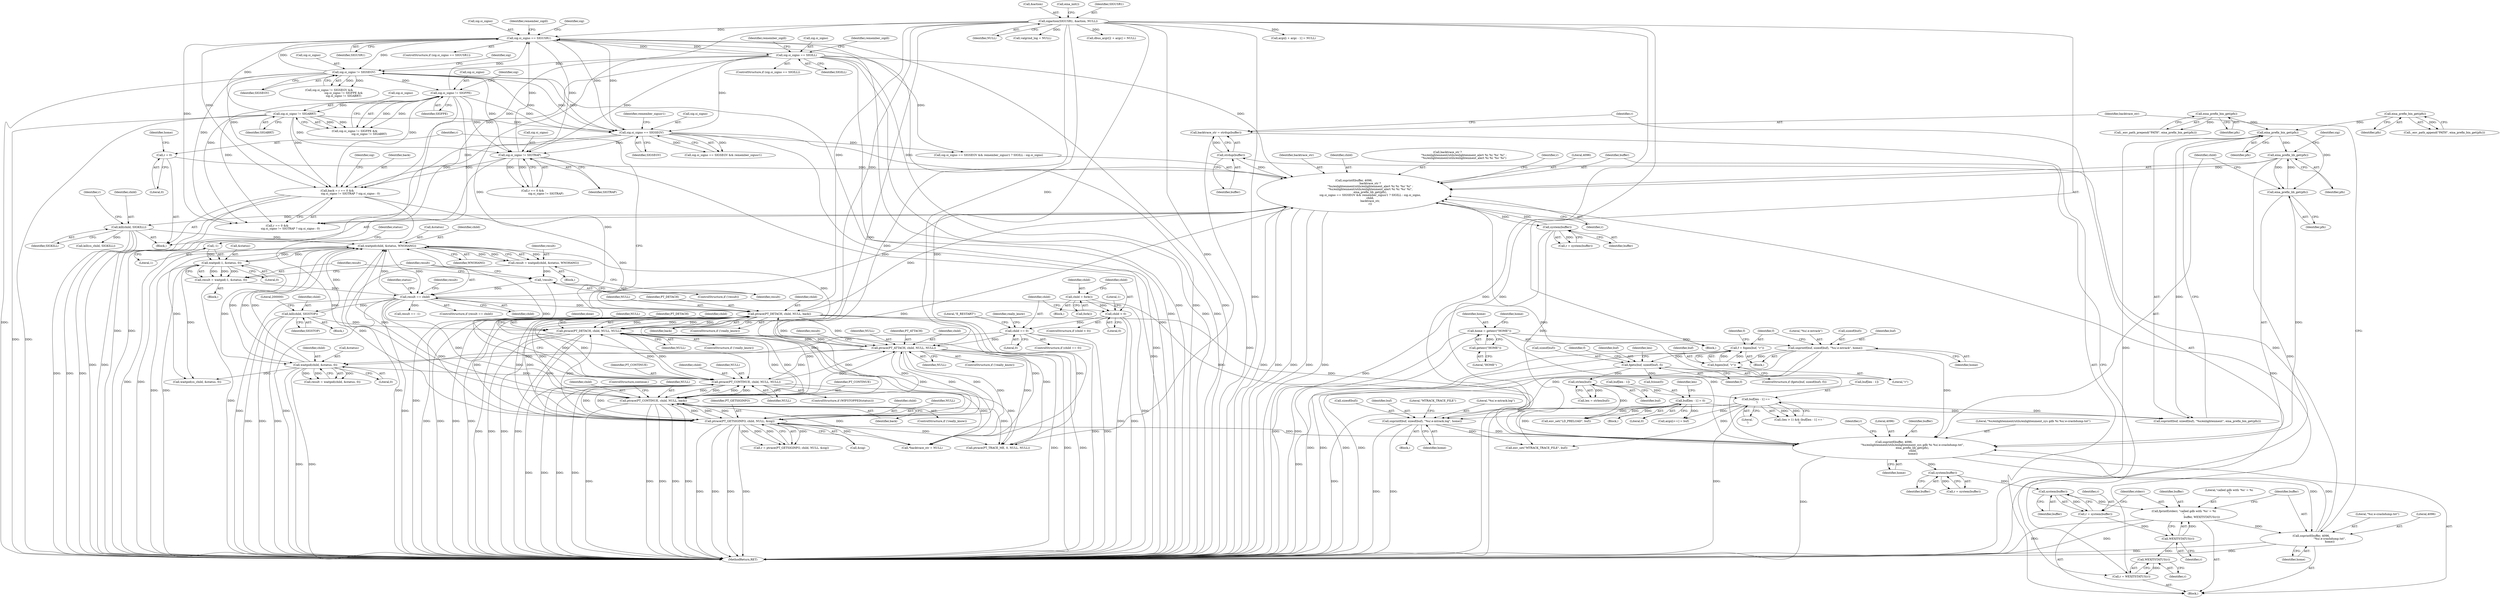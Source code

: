 digraph "0_enlightment_bb4a21e98656fe2c7d98ba2163e6defe9a630e2b@API" {
"1000894" [label="(Call,backtrace_str = strdup(buffer))"];
"1000896" [label="(Call,strdup(buffer))"];
"1000889" [label="(Call,snprintf(buffer, 4096,\n                                          \"%s/.e-crashdump.txt\",\n                                          home))"];
"1000883" [label="(Call,fprintf(stderr, \"called gdb with '%s' = %i\n\",\n                                         buffer, WEXITSTATUS(r)))"];
"1000881" [label="(Call,system(buffer))"];
"1000877" [label="(Call,system(buffer))"];
"1000867" [label="(Call,snprintf(buffer, 4096,\n                                          \"%s/enlightenment/utils/enlightenment_sys gdb %i %s/.e-crashdump.txt\",\n                                          eina_prefix_lib_get(pfx),\n                                           child,\n                                           home))"];
"1000928" [label="(Call,system(buffer))"];
"1000902" [label="(Call,snprintf(buffer, 4096,\n                                     backtrace_str ?\n                                     \"%s/enlightenment/utils/enlightenment_alert %i %i '%s' %i\" :\n                                     \"%s/enlightenment/utils/enlightenment_alert %i %i '%s' %i\",\n                                     eina_prefix_lib_get(pfx),\n                                     sig.si_signo == SIGSEGV && remember_sigusr1 ? SIGILL : sig.si_signo,\n                                     child,\n                                     backtrace_str,\n                                     r))"];
"1000909" [label="(Call,eina_prefix_lib_get(pfx))"];
"1000871" [label="(Call,eina_prefix_lib_get(pfx))"];
"1000565" [label="(Call,eina_prefix_bin_get(pfx))"];
"1000448" [label="(Call,eina_prefix_bin_get(pfx))"];
"1000443" [label="(Call,eina_prefix_bin_get(pfx))"];
"1000807" [label="(Call,sig.si_signo == SIGILL)"];
"1000794" [label="(Call,sig.si_signo == SIGUSR1)"];
"1000827" [label="(Call,sig.si_signo != SIGSEGV)"];
"1000913" [label="(Call,sig.si_signo == SIGSEGV)"];
"1000838" [label="(Call,sig.si_signo != SIGABRT)"];
"1000833" [label="(Call,sig.si_signo != SIGFPE)"];
"1000784" [label="(Call,sig.si_signo != SIGTRAP)"];
"1000185" [label="(Call,sigaction(SIGUSR1, &action, NULL))"];
"1000856" [label="(Call,ptrace(PT_DETACH, child, NULL, back))"];
"1000989" [label="(Call,ptrace(PT_DETACH, child, NULL, NULL))"];
"1000981" [label="(Call,kill(child, SIGSTOP))"];
"1000744" [label="(Call,result == child)"];
"1000735" [label="(Call,result = waitpid(-1, &status, 0))"];
"1000737" [label="(Call,waitpid(-1, &status, 0))"];
"1000738" [label="(Call,-1)"];
"1000726" [label="(Call,waitpid(child, &status, WNOHANG))"];
"1000692" [label="(Call,waitpid(child, &status, 0))"];
"1000652" [label="(Call,child == 0)"];
"1000644" [label="(Call,child < 0)"];
"1000640" [label="(Call,child = fork())"];
"1000685" [label="(Call,ptrace(PT_ATTACH, child, NULL, NULL))"];
"1000707" [label="(Call,ptrace(PT_CONTINUE, child, NULL, NULL))"];
"1000847" [label="(Call,ptrace(PT_CONTINUE, child, NULL, back))"];
"1000771" [label="(Call,ptrace(PT_GETSIGINFO, child, NULL, &sig))"];
"1000777" [label="(Call,back = r == 0 &&\n                              sig.si_signo != SIGTRAP ? sig.si_signo : 0)"];
"1000930" [label="(Call,kill(child, SIGKILL))"];
"1000732" [label="(Call,!result)"];
"1000724" [label="(Call,result = waitpid(child, &status, WNOHANG))"];
"1000898" [label="(Call,r = WEXITSTATUS(r))"];
"1000900" [label="(Call,WEXITSTATUS(r))"];
"1000887" [label="(Call,WEXITSTATUS(r))"];
"1000879" [label="(Call,r = system(buffer))"];
"1000861" [label="(Call,r = 0)"];
"1000549" [label="(Call,snprintf(buf, sizeof(buf), \"%s/.e-mtrack.log\", home))"];
"1000523" [label="(Call,buf[len - 1] == '\n')"];
"1000516" [label="(Call,strlen(buf))"];
"1000507" [label="(Call,fgets(buf, sizeof(buf), f))"];
"1000498" [label="(Call,f = fopen(buf, \"r\"))"];
"1000500" [label="(Call,fopen(buf, \"r\"))"];
"1000492" [label="(Call,snprintf(buf, sizeof(buf), \"%s/.e-mtrack\", home))"];
"1000484" [label="(Call,home = getenv(\"HOME\"))"];
"1000486" [label="(Call,getenv(\"HOME\"))"];
"1000531" [label="(Call,buf[len - 1] = 0)"];
"1000874" [label="(Identifier,home)"];
"1000796" [label="(Identifier,sig)"];
"1000708" [label="(Identifier,PT_CONTINUE)"];
"1000806" [label="(ControlStructure,if (sig.si_signo == SIGILL))"];
"1000798" [label="(Identifier,SIGUSR1)"];
"1000707" [label="(Call,ptrace(PT_CONTINUE, child, NULL, NULL))"];
"1000888" [label="(Identifier,r)"];
"1000514" [label="(Call,len = strlen(buf))"];
"1000558" [label="(Call,fclose(f))"];
"1000835" [label="(Identifier,sig)"];
"1000811" [label="(Identifier,SIGILL)"];
"1000530" [label="(Block,)"];
"1000531" [label="(Call,buf[len - 1] = 0)"];
"1000735" [label="(Call,result = waitpid(-1, &status, 0))"];
"1000878" [label="(Identifier,buffer)"];
"1000189" [label="(Identifier,NULL)"];
"1000654" [label="(Literal,0)"];
"1000550" [label="(Identifier,buf)"];
"1000900" [label="(Call,WEXITSTATUS(r))"];
"1000809" [label="(Identifier,sig)"];
"1000831" [label="(Identifier,SIGSEGV)"];
"1000961" [label="(Identifier,result)"];
"1000689" [label="(Identifier,NULL)"];
"1000742" [label="(Literal,0)"];
"1000828" [label="(Call,sig.si_signo)"];
"1000560" [label="(Call,snprintf(buf, sizeof(buf), \"%s/enlightenment\", eina_prefix_bin_get(pfx)))"];
"1000780" [label="(Call,r == 0 &&\n                              sig.si_signo != SIGTRAP)"];
"1000924" [label="(Identifier,backtrace_str)"];
"1000840" [label="(Identifier,sig)"];
"1000500" [label="(Call,fopen(buf, \"r\"))"];
"1000923" [label="(Identifier,child)"];
"1000444" [label="(Identifier,pfx)"];
"1000856" [label="(Call,ptrace(PT_DETACH, child, NULL, back))"];
"1000734" [label="(Block,)"];
"1000928" [label="(Call,system(buffer))"];
"1000711" [label="(Identifier,NULL)"];
"1000529" [label="(Literal,'\n')"];
"1000880" [label="(Identifier,r)"];
"1000489" [label="(Identifier,home)"];
"1000565" [label="(Call,eina_prefix_bin_get(pfx))"];
"1000509" [label="(Call,sizeof(buf))"];
"1000501" [label="(Identifier,buf)"];
"1000715" [label="(Block,)"];
"1000690" [label="(Call,result = waitpid(child, &status, 0))"];
"1000892" [label="(Literal,\"%s/.e-crashdump.txt\")"];
"1000814" [label="(Identifier,remember_sigill)"];
"1000838" [label="(Call,sig.si_signo != SIGABRT)"];
"1000848" [label="(Identifier,PT_CONTINUE)"];
"1000744" [label="(Call,result == child)"];
"1000930" [label="(Call,kill(child, SIGKILL))"];
"1000730" [label="(Identifier,WNOHANG)"];
"1000524" [label="(Call,buf[len - 1])"];
"1000989" [label="(Call,ptrace(PT_DETACH, child, NULL, NULL))"];
"1000532" [label="(Call,buf[len - 1])"];
"1000493" [label="(Identifier,buf)"];
"1000886" [label="(Identifier,buffer)"];
"1000329" [label="(Call,valgrind_log = NULL)"];
"1000739" [label="(Literal,1)"];
"1000960" [label="(Call,result == -1)"];
"1000641" [label="(Identifier,child)"];
"1000794" [label="(Call,sig.si_signo == SIGUSR1)"];
"1000559" [label="(Identifier,f)"];
"1000693" [label="(Identifier,child)"];
"1000910" [label="(Identifier,pfx)"];
"1000983" [label="(Identifier,SIGSTOP)"];
"1000187" [label="(Call,&action)"];
"1000120" [label="(Block,)"];
"1000793" [label="(ControlStructure,if (sig.si_signo == SIGUSR1))"];
"1000692" [label="(Call,waitpid(child, &status, 0))"];
"1000771" [label="(Call,ptrace(PT_GETSIGINFO, child, NULL, &sig))"];
"1000926" [label="(Call,r = system(buffer))"];
"1000785" [label="(Call,sig.si_signo)"];
"1000889" [label="(Call,snprintf(buffer, 4096,\n                                          \"%s/.e-crashdump.txt\",\n                                          home))"];
"1000555" [label="(Call,env_set(\"MTRACK_TRACE_FILE\", buf))"];
"1000842" [label="(Identifier,SIGABRT)"];
"1000884" [label="(Identifier,stderr)"];
"1000847" [label="(Call,ptrace(PT_CONTINUE, child, NULL, back))"];
"1000865" [label="(Identifier,home)"];
"1000980" [label="(Block,)"];
"1000769" [label="(Call,r = ptrace(PT_GETSIGINFO, child, NULL, &sig))"];
"1000556" [label="(Literal,\"MTRACK_TRACE_FILE\")"];
"1000448" [label="(Call,eina_prefix_bin_get(pfx))"];
"1000516" [label="(Call,strlen(buf))"];
"1000827" [label="(Call,sig.si_signo != SIGSEGV)"];
"1000788" [label="(Identifier,SIGTRAP)"];
"1000643" [label="(ControlStructure,if (child < 0))"];
"1000834" [label="(Call,sig.si_signo)"];
"1000993" [label="(Identifier,NULL)"];
"1000849" [label="(Identifier,child)"];
"1000902" [label="(Call,snprintf(buffer, 4096,\n                                     backtrace_str ?\n                                     \"%s/enlightenment/utils/enlightenment_alert %i %i '%s' %i\" :\n                                     \"%s/enlightenment/utils/enlightenment_alert %i %i '%s' %i\",\n                                     eina_prefix_lib_get(pfx),\n                                     sig.si_signo == SIGSEGV && remember_sigusr1 ? SIGILL : sig.si_signo,\n                                     child,\n                                     backtrace_str,\n                                     r))"];
"1000507" [label="(Call,fgets(buf, sizeof(buf), f))"];
"1000636" [label="(Block,)"];
"1000490" [label="(Block,)"];
"1000485" [label="(Identifier,home)"];
"1000714" [label="(Identifier,done)"];
"1000779" [label="(Call,r == 0 &&\n                              sig.si_signo != SIGTRAP ? sig.si_signo : 0)"];
"1000859" [label="(Identifier,NULL)"];
"1000733" [label="(Identifier,result)"];
"1000772" [label="(Identifier,PT_GETSIGINFO)"];
"1000640" [label="(Call,child = fork())"];
"1000932" [label="(Identifier,SIGKILL)"];
"1000499" [label="(Identifier,f)"];
"1000645" [label="(Identifier,child)"];
"1000737" [label="(Call,waitpid(-1, &status, 0))"];
"1000981" [label="(Call,kill(child, SIGSTOP))"];
"1000496" [label="(Literal,\"%s/.e-mtrack\")"];
"1000936" [label="(Identifier,r)"];
"1000885" [label="(Literal,\"called gdb with '%s' = %i\n\")"];
"1000991" [label="(Identifier,child)"];
"1000651" [label="(ControlStructure,if (child == 0))"];
"1000773" [label="(Identifier,child)"];
"1000890" [label="(Identifier,buffer)"];
"1000982" [label="(Identifier,child)"];
"1000775" [label="(Call,&sig)"];
"1001052" [label="(Call,kill(cs_child, SIGKILL))"];
"1000519" [label="(Call,(len > 1) && (buf[len - 1] == '\n'))"];
"1000502" [label="(Literal,\"r\")"];
"1000860" [label="(Identifier,back)"];
"1000915" [label="(Identifier,sig)"];
"1000492" [label="(Call,snprintf(buf, sizeof(buf), \"%s/.e-mtrack\", home))"];
"1000540" [label="(Call,env_set(\"LD_PRELOAD\", buf))"];
"1000685" [label="(Call,ptrace(PT_ATTACH, child, NULL, NULL))"];
"1000512" [label="(Block,)"];
"1000808" [label="(Call,sig.si_signo)"];
"1000553" [label="(Literal,\"%s/.e-mtrack.log\")"];
"1000757" [label="(Call,*backtrace_str = NULL)"];
"1000497" [label="(Identifier,home)"];
"1000740" [label="(Call,&status)"];
"1000498" [label="(Call,f = fopen(buf, \"r\"))"];
"1000674" [label="(Literal,\"E_RESTART\")"];
"1000986" [label="(ControlStructure,if (!really_know))"];
"1000894" [label="(Call,backtrace_str = strdup(buffer))"];
"1000905" [label="(Call,backtrace_str ?\n                                     \"%s/enlightenment/utils/enlightenment_alert %i %i '%s' %i\" :\n                                     \"%s/enlightenment/utils/enlightenment_alert %i %i '%s' %i\")"];
"1000484" [label="(Call,home = getenv(\"HOME\"))"];
"1000826" [label="(Call,sig.si_signo != SIGSEGV &&\n                                 sig.si_signo != SIGFPE &&\n                                 sig.si_signo != SIGABRT)"];
"1000870" [label="(Literal,\"%s/enlightenment/utils/enlightenment_sys gdb %i %s/.e-crashdump.txt\")"];
"1000741" [label="(Identifier,status)"];
"1000736" [label="(Identifier,result)"];
"1000549" [label="(Call,snprintf(buf, sizeof(buf), \"%s/.e-mtrack.log\", home))"];
"1000876" [label="(Identifier,r)"];
"1000504" [label="(Identifier,f)"];
"1000506" [label="(ControlStructure,if (fgets(buf, sizeof(buf), f)))"];
"1000784" [label="(Call,sig.si_signo != SIGTRAP)"];
"1000912" [label="(Call,sig.si_signo == SIGSEGV && remember_sigusr1)"];
"1000537" [label="(Literal,0)"];
"1000899" [label="(Identifier,r)"];
"1000745" [label="(Identifier,result)"];
"1000913" [label="(Call,sig.si_signo == SIGSEGV)"];
"1000896" [label="(Call,strdup(buffer))"];
"1000879" [label="(Call,r = system(buffer))"];
"1000927" [label="(Identifier,r)"];
"1000696" [label="(Literal,0)"];
"1000882" [label="(Identifier,buffer)"];
"1000904" [label="(Literal,4096)"];
"1000443" [label="(Call,eina_prefix_bin_get(pfx))"];
"1000446" [label="(Call,_env_path_prepend(\"PATH\", eina_prefix_bin_get(pfx)))"];
"1000839" [label="(Call,sig.si_signo)"];
"1000686" [label="(Identifier,PT_ATTACH)"];
"1000539" [label="(Identifier,len)"];
"1000875" [label="(Call,r = system(buffer))"];
"1000909" [label="(Call,eina_prefix_lib_get(pfx))"];
"1000903" [label="(Identifier,buffer)"];
"1000992" [label="(Identifier,NULL)"];
"1000891" [label="(Literal,4096)"];
"1000918" [label="(Identifier,remember_sigusr1)"];
"1000704" [label="(ControlStructure,if (WIFSTOPPED(status)))"];
"1000990" [label="(Identifier,PT_DETACH)"];
"1000795" [label="(Call,sig.si_signo)"];
"1000751" [label="(Identifier,status)"];
"1000487" [label="(Literal,\"HOME\")"];
"1000687" [label="(Identifier,child)"];
"1000508" [label="(Identifier,buf)"];
"1000441" [label="(Call,_env_path_append(\"PATH\", eina_prefix_bin_get(pfx)))"];
"1000523" [label="(Call,buf[len - 1] == '\n')"];
"1000754" [label="(Block,)"];
"1000893" [label="(Identifier,home)"];
"1000832" [label="(Call,sig.si_signo != SIGFPE &&\n                                 sig.si_signo != SIGABRT)"];
"1000985" [label="(Literal,200000)"];
"1000185" [label="(Call,sigaction(SIGUSR1, &action, NULL))"];
"1000852" [label="(ControlStructure,continue;)"];
"1000731" [label="(ControlStructure,if (!result))"];
"1000449" [label="(Identifier,pfx)"];
"1000867" [label="(Call,snprintf(buffer, 4096,\n                                          \"%s/enlightenment/utils/enlightenment_sys gdb %i %s/.e-crashdump.txt\",\n                                          eina_prefix_lib_get(pfx),\n                                           child,\n                                           home))"];
"1000917" [label="(Identifier,SIGSEGV)"];
"1000863" [label="(Literal,0)"];
"1000743" [label="(ControlStructure,if (result == child))"];
"1000853" [label="(ControlStructure,if (!really_know))"];
"1000738" [label="(Call,-1)"];
"1000774" [label="(Identifier,NULL)"];
"1000898" [label="(Call,r = WEXITSTATUS(r))"];
"1000833" [label="(Call,sig.si_signo != SIGFPE)"];
"1000190" [label="(Call,eina_init())"];
"1000857" [label="(Identifier,PT_DETACH)"];
"1000931" [label="(Identifier,child)"];
"1000554" [label="(Identifier,home)"];
"1000658" [label="(Identifier,really_know)"];
"1000881" [label="(Call,system(buffer))"];
"1000226" [label="(Call,dbus_argv[2 + argc] = NULL)"];
"1000642" [label="(Call,fork())"];
"1000851" [label="(Identifier,back)"];
"1000801" [label="(Identifier,remember_sigill)"];
"1000517" [label="(Identifier,buf)"];
"1000732" [label="(Call,!result)"];
"1001058" [label="(MethodReturn,RET)"];
"1000887" [label="(Call,WEXITSTATUS(r))"];
"1000837" [label="(Identifier,SIGFPE)"];
"1000682" [label="(ControlStructure,if (!really_know))"];
"1000862" [label="(Identifier,r)"];
"1000694" [label="(Call,&status)"];
"1000901" [label="(Identifier,r)"];
"1000515" [label="(Identifier,len)"];
"1000897" [label="(Identifier,buffer)"];
"1000883" [label="(Call,fprintf(stderr, \"called gdb with '%s' = %i\n\",\n                                         buffer, WEXITSTATUS(r)))"];
"1000871" [label="(Call,eina_prefix_lib_get(pfx))"];
"1000911" [label="(Call,sig.si_signo == SIGSEGV && remember_sigusr1 ? SIGILL : sig.si_signo)"];
"1000652" [label="(Call,child == 0)"];
"1000644" [label="(Call,child < 0)"];
"1000925" [label="(Identifier,r)"];
"1000649" [label="(Literal,1)"];
"1000873" [label="(Identifier,child)"];
"1000603" [label="(Call,args[i + argc - 1] = NULL)"];
"1000866" [label="(Block,)"];
"1000861" [label="(Call,r = 0)"];
"1000186" [label="(Identifier,SIGUSR1)"];
"1000724" [label="(Call,result = waitpid(child, &status, WNOHANG))"];
"1000807" [label="(Call,sig.si_signo == SIGILL)"];
"1000872" [label="(Identifier,pfx)"];
"1000691" [label="(Identifier,result)"];
"1000895" [label="(Identifier,backtrace_str)"];
"1000725" [label="(Identifier,result)"];
"1000777" [label="(Call,back = r == 0 &&\n                              sig.si_signo != SIGTRAP ? sig.si_signo : 0)"];
"1000709" [label="(Identifier,child)"];
"1000914" [label="(Call,sig.si_signo)"];
"1000929" [label="(Identifier,buffer)"];
"1000551" [label="(Call,sizeof(buf))"];
"1000877" [label="(Call,system(buffer))"];
"1000659" [label="(Call,ptrace(PT_TRACE_ME, 0, NULL, NULL))"];
"1000511" [label="(Identifier,f)"];
"1000869" [label="(Literal,4096)"];
"1000850" [label="(Identifier,NULL)"];
"1000486" [label="(Call,getenv(\"HOME\"))"];
"1000728" [label="(Call,&status)"];
"1000646" [label="(Literal,0)"];
"1000868" [label="(Identifier,buffer)"];
"1000494" [label="(Call,sizeof(buf))"];
"1000688" [label="(Identifier,NULL)"];
"1000727" [label="(Identifier,child)"];
"1000566" [label="(Identifier,pfx)"];
"1000587" [label="(Call,args[i++] = buf)"];
"1000653" [label="(Identifier,child)"];
"1000858" [label="(Identifier,child)"];
"1000819" [label="(Identifier,remember_sigill)"];
"1000778" [label="(Identifier,back)"];
"1001040" [label="(Call,waitpid(cs_child, &status, 0))"];
"1000746" [label="(Identifier,child)"];
"1000726" [label="(Call,waitpid(child, &status, WNOHANG))"];
"1000844" [label="(ControlStructure,if (!really_know))"];
"1000710" [label="(Identifier,NULL)"];
"1000894" -> "1000866"  [label="AST: "];
"1000894" -> "1000896"  [label="CFG: "];
"1000895" -> "1000894"  [label="AST: "];
"1000896" -> "1000894"  [label="AST: "];
"1000899" -> "1000894"  [label="CFG: "];
"1000894" -> "1001058"  [label="DDG: "];
"1000896" -> "1000894"  [label="DDG: "];
"1000896" -> "1000897"  [label="CFG: "];
"1000897" -> "1000896"  [label="AST: "];
"1000889" -> "1000896"  [label="DDG: "];
"1000896" -> "1000902"  [label="DDG: "];
"1000889" -> "1000866"  [label="AST: "];
"1000889" -> "1000893"  [label="CFG: "];
"1000890" -> "1000889"  [label="AST: "];
"1000891" -> "1000889"  [label="AST: "];
"1000892" -> "1000889"  [label="AST: "];
"1000893" -> "1000889"  [label="AST: "];
"1000895" -> "1000889"  [label="CFG: "];
"1000889" -> "1001058"  [label="DDG: "];
"1000889" -> "1001058"  [label="DDG: "];
"1000889" -> "1000867"  [label="DDG: "];
"1000883" -> "1000889"  [label="DDG: "];
"1000867" -> "1000889"  [label="DDG: "];
"1000883" -> "1000866"  [label="AST: "];
"1000883" -> "1000887"  [label="CFG: "];
"1000884" -> "1000883"  [label="AST: "];
"1000885" -> "1000883"  [label="AST: "];
"1000886" -> "1000883"  [label="AST: "];
"1000887" -> "1000883"  [label="AST: "];
"1000890" -> "1000883"  [label="CFG: "];
"1000883" -> "1001058"  [label="DDG: "];
"1000883" -> "1001058"  [label="DDG: "];
"1000881" -> "1000883"  [label="DDG: "];
"1000887" -> "1000883"  [label="DDG: "];
"1000881" -> "1000879"  [label="AST: "];
"1000881" -> "1000882"  [label="CFG: "];
"1000882" -> "1000881"  [label="AST: "];
"1000879" -> "1000881"  [label="CFG: "];
"1000881" -> "1000879"  [label="DDG: "];
"1000877" -> "1000881"  [label="DDG: "];
"1000877" -> "1000875"  [label="AST: "];
"1000877" -> "1000878"  [label="CFG: "];
"1000878" -> "1000877"  [label="AST: "];
"1000875" -> "1000877"  [label="CFG: "];
"1000877" -> "1000875"  [label="DDG: "];
"1000867" -> "1000877"  [label="DDG: "];
"1000867" -> "1000866"  [label="AST: "];
"1000867" -> "1000874"  [label="CFG: "];
"1000868" -> "1000867"  [label="AST: "];
"1000869" -> "1000867"  [label="AST: "];
"1000870" -> "1000867"  [label="AST: "];
"1000871" -> "1000867"  [label="AST: "];
"1000873" -> "1000867"  [label="AST: "];
"1000874" -> "1000867"  [label="AST: "];
"1000876" -> "1000867"  [label="CFG: "];
"1000867" -> "1001058"  [label="DDG: "];
"1000928" -> "1000867"  [label="DDG: "];
"1000871" -> "1000867"  [label="DDG: "];
"1000856" -> "1000867"  [label="DDG: "];
"1000771" -> "1000867"  [label="DDG: "];
"1000744" -> "1000867"  [label="DDG: "];
"1000549" -> "1000867"  [label="DDG: "];
"1000492" -> "1000867"  [label="DDG: "];
"1000484" -> "1000867"  [label="DDG: "];
"1000867" -> "1000902"  [label="DDG: "];
"1000928" -> "1000926"  [label="AST: "];
"1000928" -> "1000929"  [label="CFG: "];
"1000929" -> "1000928"  [label="AST: "];
"1000926" -> "1000928"  [label="CFG: "];
"1000928" -> "1001058"  [label="DDG: "];
"1000928" -> "1000902"  [label="DDG: "];
"1000928" -> "1000926"  [label="DDG: "];
"1000902" -> "1000928"  [label="DDG: "];
"1000902" -> "1000754"  [label="AST: "];
"1000902" -> "1000925"  [label="CFG: "];
"1000903" -> "1000902"  [label="AST: "];
"1000904" -> "1000902"  [label="AST: "];
"1000905" -> "1000902"  [label="AST: "];
"1000909" -> "1000902"  [label="AST: "];
"1000911" -> "1000902"  [label="AST: "];
"1000923" -> "1000902"  [label="AST: "];
"1000924" -> "1000902"  [label="AST: "];
"1000925" -> "1000902"  [label="AST: "];
"1000927" -> "1000902"  [label="CFG: "];
"1000902" -> "1001058"  [label="DDG: "];
"1000902" -> "1001058"  [label="DDG: "];
"1000902" -> "1001058"  [label="DDG: "];
"1000902" -> "1001058"  [label="DDG: "];
"1000902" -> "1001058"  [label="DDG: "];
"1000909" -> "1000902"  [label="DDG: "];
"1000807" -> "1000902"  [label="DDG: "];
"1000913" -> "1000902"  [label="DDG: "];
"1000856" -> "1000902"  [label="DDG: "];
"1000771" -> "1000902"  [label="DDG: "];
"1000744" -> "1000902"  [label="DDG: "];
"1000898" -> "1000902"  [label="DDG: "];
"1000861" -> "1000902"  [label="DDG: "];
"1000902" -> "1000930"  [label="DDG: "];
"1000909" -> "1000910"  [label="CFG: "];
"1000910" -> "1000909"  [label="AST: "];
"1000915" -> "1000909"  [label="CFG: "];
"1000909" -> "1001058"  [label="DDG: "];
"1000909" -> "1000871"  [label="DDG: "];
"1000871" -> "1000909"  [label="DDG: "];
"1000565" -> "1000909"  [label="DDG: "];
"1000871" -> "1000872"  [label="CFG: "];
"1000872" -> "1000871"  [label="AST: "];
"1000873" -> "1000871"  [label="CFG: "];
"1000565" -> "1000871"  [label="DDG: "];
"1000565" -> "1000560"  [label="AST: "];
"1000565" -> "1000566"  [label="CFG: "];
"1000566" -> "1000565"  [label="AST: "];
"1000560" -> "1000565"  [label="CFG: "];
"1000565" -> "1001058"  [label="DDG: "];
"1000565" -> "1000560"  [label="DDG: "];
"1000448" -> "1000565"  [label="DDG: "];
"1000443" -> "1000565"  [label="DDG: "];
"1000448" -> "1000446"  [label="AST: "];
"1000448" -> "1000449"  [label="CFG: "];
"1000449" -> "1000448"  [label="AST: "];
"1000446" -> "1000448"  [label="CFG: "];
"1000448" -> "1000446"  [label="DDG: "];
"1000443" -> "1000441"  [label="AST: "];
"1000443" -> "1000444"  [label="CFG: "];
"1000444" -> "1000443"  [label="AST: "];
"1000441" -> "1000443"  [label="CFG: "];
"1000443" -> "1000441"  [label="DDG: "];
"1000807" -> "1000806"  [label="AST: "];
"1000807" -> "1000811"  [label="CFG: "];
"1000808" -> "1000807"  [label="AST: "];
"1000811" -> "1000807"  [label="AST: "];
"1000814" -> "1000807"  [label="CFG: "];
"1000819" -> "1000807"  [label="CFG: "];
"1000807" -> "1001058"  [label="DDG: "];
"1000807" -> "1001058"  [label="DDG: "];
"1000807" -> "1001058"  [label="DDG: "];
"1000807" -> "1000777"  [label="DDG: "];
"1000807" -> "1000784"  [label="DDG: "];
"1000807" -> "1000779"  [label="DDG: "];
"1000807" -> "1000794"  [label="DDG: "];
"1000794" -> "1000807"  [label="DDG: "];
"1000807" -> "1000827"  [label="DDG: "];
"1000807" -> "1000913"  [label="DDG: "];
"1000807" -> "1000911"  [label="DDG: "];
"1000794" -> "1000793"  [label="AST: "];
"1000794" -> "1000798"  [label="CFG: "];
"1000795" -> "1000794"  [label="AST: "];
"1000798" -> "1000794"  [label="AST: "];
"1000801" -> "1000794"  [label="CFG: "];
"1000809" -> "1000794"  [label="CFG: "];
"1000794" -> "1001058"  [label="DDG: "];
"1000794" -> "1001058"  [label="DDG: "];
"1000794" -> "1001058"  [label="DDG: "];
"1000794" -> "1000777"  [label="DDG: "];
"1000794" -> "1000784"  [label="DDG: "];
"1000794" -> "1000779"  [label="DDG: "];
"1000827" -> "1000794"  [label="DDG: "];
"1000838" -> "1000794"  [label="DDG: "];
"1000784" -> "1000794"  [label="DDG: "];
"1000833" -> "1000794"  [label="DDG: "];
"1000913" -> "1000794"  [label="DDG: "];
"1000185" -> "1000794"  [label="DDG: "];
"1000794" -> "1000827"  [label="DDG: "];
"1000794" -> "1000913"  [label="DDG: "];
"1000827" -> "1000826"  [label="AST: "];
"1000827" -> "1000831"  [label="CFG: "];
"1000828" -> "1000827"  [label="AST: "];
"1000831" -> "1000827"  [label="AST: "];
"1000835" -> "1000827"  [label="CFG: "];
"1000826" -> "1000827"  [label="CFG: "];
"1000827" -> "1001058"  [label="DDG: "];
"1000827" -> "1001058"  [label="DDG: "];
"1000827" -> "1000777"  [label="DDG: "];
"1000827" -> "1000784"  [label="DDG: "];
"1000827" -> "1000779"  [label="DDG: "];
"1000827" -> "1000826"  [label="DDG: "];
"1000827" -> "1000826"  [label="DDG: "];
"1000913" -> "1000827"  [label="DDG: "];
"1000827" -> "1000833"  [label="DDG: "];
"1000827" -> "1000913"  [label="DDG: "];
"1000827" -> "1000913"  [label="DDG: "];
"1000913" -> "1000912"  [label="AST: "];
"1000913" -> "1000917"  [label="CFG: "];
"1000914" -> "1000913"  [label="AST: "];
"1000917" -> "1000913"  [label="AST: "];
"1000918" -> "1000913"  [label="CFG: "];
"1000912" -> "1000913"  [label="CFG: "];
"1000913" -> "1001058"  [label="DDG: "];
"1000913" -> "1000777"  [label="DDG: "];
"1000913" -> "1000784"  [label="DDG: "];
"1000913" -> "1000779"  [label="DDG: "];
"1000913" -> "1000912"  [label="DDG: "];
"1000913" -> "1000912"  [label="DDG: "];
"1000838" -> "1000913"  [label="DDG: "];
"1000833" -> "1000913"  [label="DDG: "];
"1000913" -> "1000911"  [label="DDG: "];
"1000838" -> "1000832"  [label="AST: "];
"1000838" -> "1000842"  [label="CFG: "];
"1000839" -> "1000838"  [label="AST: "];
"1000842" -> "1000838"  [label="AST: "];
"1000832" -> "1000838"  [label="CFG: "];
"1000838" -> "1001058"  [label="DDG: "];
"1000838" -> "1001058"  [label="DDG: "];
"1000838" -> "1000777"  [label="DDG: "];
"1000838" -> "1000784"  [label="DDG: "];
"1000838" -> "1000779"  [label="DDG: "];
"1000838" -> "1000832"  [label="DDG: "];
"1000838" -> "1000832"  [label="DDG: "];
"1000833" -> "1000838"  [label="DDG: "];
"1000833" -> "1000832"  [label="AST: "];
"1000833" -> "1000837"  [label="CFG: "];
"1000834" -> "1000833"  [label="AST: "];
"1000837" -> "1000833"  [label="AST: "];
"1000840" -> "1000833"  [label="CFG: "];
"1000832" -> "1000833"  [label="CFG: "];
"1000833" -> "1001058"  [label="DDG: "];
"1000833" -> "1001058"  [label="DDG: "];
"1000833" -> "1000777"  [label="DDG: "];
"1000833" -> "1000784"  [label="DDG: "];
"1000833" -> "1000779"  [label="DDG: "];
"1000833" -> "1000832"  [label="DDG: "];
"1000833" -> "1000832"  [label="DDG: "];
"1000784" -> "1000780"  [label="AST: "];
"1000784" -> "1000788"  [label="CFG: "];
"1000785" -> "1000784"  [label="AST: "];
"1000788" -> "1000784"  [label="AST: "];
"1000780" -> "1000784"  [label="CFG: "];
"1000784" -> "1001058"  [label="DDG: "];
"1000784" -> "1000777"  [label="DDG: "];
"1000784" -> "1000780"  [label="DDG: "];
"1000784" -> "1000780"  [label="DDG: "];
"1000784" -> "1000779"  [label="DDG: "];
"1000185" -> "1000120"  [label="AST: "];
"1000185" -> "1000189"  [label="CFG: "];
"1000186" -> "1000185"  [label="AST: "];
"1000187" -> "1000185"  [label="AST: "];
"1000189" -> "1000185"  [label="AST: "];
"1000190" -> "1000185"  [label="CFG: "];
"1000185" -> "1001058"  [label="DDG: "];
"1000185" -> "1001058"  [label="DDG: "];
"1000185" -> "1001058"  [label="DDG: "];
"1000185" -> "1000226"  [label="DDG: "];
"1000185" -> "1000329"  [label="DDG: "];
"1000185" -> "1000603"  [label="DDG: "];
"1000185" -> "1000659"  [label="DDG: "];
"1000185" -> "1000685"  [label="DDG: "];
"1000185" -> "1000707"  [label="DDG: "];
"1000185" -> "1000757"  [label="DDG: "];
"1000185" -> "1000771"  [label="DDG: "];
"1000185" -> "1000847"  [label="DDG: "];
"1000185" -> "1000856"  [label="DDG: "];
"1000185" -> "1000989"  [label="DDG: "];
"1000856" -> "1000853"  [label="AST: "];
"1000856" -> "1000860"  [label="CFG: "];
"1000857" -> "1000856"  [label="AST: "];
"1000858" -> "1000856"  [label="AST: "];
"1000859" -> "1000856"  [label="AST: "];
"1000860" -> "1000856"  [label="AST: "];
"1000862" -> "1000856"  [label="CFG: "];
"1000856" -> "1001058"  [label="DDG: "];
"1000856" -> "1001058"  [label="DDG: "];
"1000856" -> "1001058"  [label="DDG: "];
"1000856" -> "1001058"  [label="DDG: "];
"1000856" -> "1000659"  [label="DDG: "];
"1000856" -> "1000685"  [label="DDG: "];
"1000856" -> "1000707"  [label="DDG: "];
"1000856" -> "1000757"  [label="DDG: "];
"1000856" -> "1000771"  [label="DDG: "];
"1000856" -> "1000847"  [label="DDG: "];
"1000989" -> "1000856"  [label="DDG: "];
"1000989" -> "1000856"  [label="DDG: "];
"1000771" -> "1000856"  [label="DDG: "];
"1000771" -> "1000856"  [label="DDG: "];
"1000744" -> "1000856"  [label="DDG: "];
"1000707" -> "1000856"  [label="DDG: "];
"1000685" -> "1000856"  [label="DDG: "];
"1000847" -> "1000856"  [label="DDG: "];
"1000777" -> "1000856"  [label="DDG: "];
"1000856" -> "1000989"  [label="DDG: "];
"1000856" -> "1000989"  [label="DDG: "];
"1000989" -> "1000986"  [label="AST: "];
"1000989" -> "1000993"  [label="CFG: "];
"1000990" -> "1000989"  [label="AST: "];
"1000991" -> "1000989"  [label="AST: "];
"1000992" -> "1000989"  [label="AST: "];
"1000993" -> "1000989"  [label="AST: "];
"1000714" -> "1000989"  [label="CFG: "];
"1000989" -> "1001058"  [label="DDG: "];
"1000989" -> "1001058"  [label="DDG: "];
"1000989" -> "1001058"  [label="DDG: "];
"1000989" -> "1001058"  [label="DDG: "];
"1000989" -> "1000659"  [label="DDG: "];
"1000989" -> "1000685"  [label="DDG: "];
"1000989" -> "1000707"  [label="DDG: "];
"1000989" -> "1000726"  [label="DDG: "];
"1000989" -> "1000757"  [label="DDG: "];
"1000989" -> "1000771"  [label="DDG: "];
"1000989" -> "1000847"  [label="DDG: "];
"1000981" -> "1000989"  [label="DDG: "];
"1000707" -> "1000989"  [label="DDG: "];
"1000685" -> "1000989"  [label="DDG: "];
"1000771" -> "1000989"  [label="DDG: "];
"1000847" -> "1000989"  [label="DDG: "];
"1000981" -> "1000980"  [label="AST: "];
"1000981" -> "1000983"  [label="CFG: "];
"1000982" -> "1000981"  [label="AST: "];
"1000983" -> "1000981"  [label="AST: "];
"1000985" -> "1000981"  [label="CFG: "];
"1000981" -> "1001058"  [label="DDG: "];
"1000981" -> "1001058"  [label="DDG: "];
"1000981" -> "1001058"  [label="DDG: "];
"1000981" -> "1000726"  [label="DDG: "];
"1000744" -> "1000981"  [label="DDG: "];
"1000744" -> "1000743"  [label="AST: "];
"1000744" -> "1000746"  [label="CFG: "];
"1000745" -> "1000744"  [label="AST: "];
"1000746" -> "1000744"  [label="AST: "];
"1000751" -> "1000744"  [label="CFG: "];
"1000961" -> "1000744"  [label="CFG: "];
"1000744" -> "1001058"  [label="DDG: "];
"1000744" -> "1001058"  [label="DDG: "];
"1000744" -> "1001058"  [label="DDG: "];
"1000744" -> "1000726"  [label="DDG: "];
"1000735" -> "1000744"  [label="DDG: "];
"1000732" -> "1000744"  [label="DDG: "];
"1000726" -> "1000744"  [label="DDG: "];
"1000744" -> "1000771"  [label="DDG: "];
"1000744" -> "1000847"  [label="DDG: "];
"1000744" -> "1000960"  [label="DDG: "];
"1000735" -> "1000734"  [label="AST: "];
"1000735" -> "1000737"  [label="CFG: "];
"1000736" -> "1000735"  [label="AST: "];
"1000737" -> "1000735"  [label="AST: "];
"1000745" -> "1000735"  [label="CFG: "];
"1000735" -> "1001058"  [label="DDG: "];
"1000737" -> "1000735"  [label="DDG: "];
"1000737" -> "1000735"  [label="DDG: "];
"1000737" -> "1000735"  [label="DDG: "];
"1000737" -> "1000742"  [label="CFG: "];
"1000738" -> "1000737"  [label="AST: "];
"1000740" -> "1000737"  [label="AST: "];
"1000742" -> "1000737"  [label="AST: "];
"1000737" -> "1001058"  [label="DDG: "];
"1000737" -> "1001058"  [label="DDG: "];
"1000737" -> "1000692"  [label="DDG: "];
"1000737" -> "1000726"  [label="DDG: "];
"1000738" -> "1000737"  [label="DDG: "];
"1000726" -> "1000737"  [label="DDG: "];
"1000737" -> "1001040"  [label="DDG: "];
"1000738" -> "1000739"  [label="CFG: "];
"1000739" -> "1000738"  [label="AST: "];
"1000741" -> "1000738"  [label="CFG: "];
"1000726" -> "1000724"  [label="AST: "];
"1000726" -> "1000730"  [label="CFG: "];
"1000727" -> "1000726"  [label="AST: "];
"1000728" -> "1000726"  [label="AST: "];
"1000730" -> "1000726"  [label="AST: "];
"1000724" -> "1000726"  [label="CFG: "];
"1000726" -> "1001058"  [label="DDG: "];
"1000726" -> "1001058"  [label="DDG: "];
"1000726" -> "1000692"  [label="DDG: "];
"1000726" -> "1000724"  [label="DDG: "];
"1000726" -> "1000724"  [label="DDG: "];
"1000726" -> "1000724"  [label="DDG: "];
"1000692" -> "1000726"  [label="DDG: "];
"1000692" -> "1000726"  [label="DDG: "];
"1000707" -> "1000726"  [label="DDG: "];
"1000930" -> "1000726"  [label="DDG: "];
"1000771" -> "1000726"  [label="DDG: "];
"1000847" -> "1000726"  [label="DDG: "];
"1000726" -> "1001040"  [label="DDG: "];
"1000692" -> "1000690"  [label="AST: "];
"1000692" -> "1000696"  [label="CFG: "];
"1000693" -> "1000692"  [label="AST: "];
"1000694" -> "1000692"  [label="AST: "];
"1000696" -> "1000692"  [label="AST: "];
"1000690" -> "1000692"  [label="CFG: "];
"1000692" -> "1001058"  [label="DDG: "];
"1000692" -> "1001058"  [label="DDG: "];
"1000692" -> "1000690"  [label="DDG: "];
"1000692" -> "1000690"  [label="DDG: "];
"1000692" -> "1000690"  [label="DDG: "];
"1000652" -> "1000692"  [label="DDG: "];
"1000685" -> "1000692"  [label="DDG: "];
"1000692" -> "1000707"  [label="DDG: "];
"1000692" -> "1001040"  [label="DDG: "];
"1000652" -> "1000651"  [label="AST: "];
"1000652" -> "1000654"  [label="CFG: "];
"1000653" -> "1000652"  [label="AST: "];
"1000654" -> "1000652"  [label="AST: "];
"1000658" -> "1000652"  [label="CFG: "];
"1000674" -> "1000652"  [label="CFG: "];
"1000652" -> "1001058"  [label="DDG: "];
"1000652" -> "1001058"  [label="DDG: "];
"1000644" -> "1000652"  [label="DDG: "];
"1000652" -> "1000685"  [label="DDG: "];
"1000644" -> "1000643"  [label="AST: "];
"1000644" -> "1000646"  [label="CFG: "];
"1000645" -> "1000644"  [label="AST: "];
"1000646" -> "1000644"  [label="AST: "];
"1000649" -> "1000644"  [label="CFG: "];
"1000653" -> "1000644"  [label="CFG: "];
"1000644" -> "1001058"  [label="DDG: "];
"1000644" -> "1001058"  [label="DDG: "];
"1000640" -> "1000644"  [label="DDG: "];
"1000640" -> "1000636"  [label="AST: "];
"1000640" -> "1000642"  [label="CFG: "];
"1000641" -> "1000640"  [label="AST: "];
"1000642" -> "1000640"  [label="AST: "];
"1000645" -> "1000640"  [label="CFG: "];
"1000640" -> "1001058"  [label="DDG: "];
"1000685" -> "1000682"  [label="AST: "];
"1000685" -> "1000689"  [label="CFG: "];
"1000686" -> "1000685"  [label="AST: "];
"1000687" -> "1000685"  [label="AST: "];
"1000688" -> "1000685"  [label="AST: "];
"1000689" -> "1000685"  [label="AST: "];
"1000691" -> "1000685"  [label="CFG: "];
"1000685" -> "1001058"  [label="DDG: "];
"1000685" -> "1001058"  [label="DDG: "];
"1000685" -> "1001058"  [label="DDG: "];
"1000685" -> "1000659"  [label="DDG: "];
"1000707" -> "1000685"  [label="DDG: "];
"1000771" -> "1000685"  [label="DDG: "];
"1000847" -> "1000685"  [label="DDG: "];
"1000685" -> "1000707"  [label="DDG: "];
"1000685" -> "1000757"  [label="DDG: "];
"1000685" -> "1000771"  [label="DDG: "];
"1000685" -> "1000847"  [label="DDG: "];
"1000707" -> "1000704"  [label="AST: "];
"1000707" -> "1000711"  [label="CFG: "];
"1000708" -> "1000707"  [label="AST: "];
"1000709" -> "1000707"  [label="AST: "];
"1000710" -> "1000707"  [label="AST: "];
"1000711" -> "1000707"  [label="AST: "];
"1000714" -> "1000707"  [label="CFG: "];
"1000707" -> "1001058"  [label="DDG: "];
"1000707" -> "1001058"  [label="DDG: "];
"1000707" -> "1001058"  [label="DDG: "];
"1000707" -> "1001058"  [label="DDG: "];
"1000707" -> "1000659"  [label="DDG: "];
"1000847" -> "1000707"  [label="DDG: "];
"1000847" -> "1000707"  [label="DDG: "];
"1000771" -> "1000707"  [label="DDG: "];
"1000707" -> "1000757"  [label="DDG: "];
"1000707" -> "1000771"  [label="DDG: "];
"1000707" -> "1000847"  [label="DDG: "];
"1000707" -> "1000847"  [label="DDG: "];
"1000847" -> "1000844"  [label="AST: "];
"1000847" -> "1000851"  [label="CFG: "];
"1000848" -> "1000847"  [label="AST: "];
"1000849" -> "1000847"  [label="AST: "];
"1000850" -> "1000847"  [label="AST: "];
"1000851" -> "1000847"  [label="AST: "];
"1000852" -> "1000847"  [label="CFG: "];
"1000847" -> "1001058"  [label="DDG: "];
"1000847" -> "1001058"  [label="DDG: "];
"1000847" -> "1001058"  [label="DDG: "];
"1000847" -> "1001058"  [label="DDG: "];
"1000847" -> "1001058"  [label="DDG: "];
"1000847" -> "1000659"  [label="DDG: "];
"1000847" -> "1000757"  [label="DDG: "];
"1000847" -> "1000771"  [label="DDG: "];
"1000771" -> "1000847"  [label="DDG: "];
"1000771" -> "1000847"  [label="DDG: "];
"1000777" -> "1000847"  [label="DDG: "];
"1000771" -> "1000769"  [label="AST: "];
"1000771" -> "1000775"  [label="CFG: "];
"1000772" -> "1000771"  [label="AST: "];
"1000773" -> "1000771"  [label="AST: "];
"1000774" -> "1000771"  [label="AST: "];
"1000775" -> "1000771"  [label="AST: "];
"1000769" -> "1000771"  [label="CFG: "];
"1000771" -> "1001058"  [label="DDG: "];
"1000771" -> "1001058"  [label="DDG: "];
"1000771" -> "1001058"  [label="DDG: "];
"1000771" -> "1001058"  [label="DDG: "];
"1000771" -> "1000659"  [label="DDG: "];
"1000771" -> "1000757"  [label="DDG: "];
"1000771" -> "1000769"  [label="DDG: "];
"1000771" -> "1000769"  [label="DDG: "];
"1000771" -> "1000769"  [label="DDG: "];
"1000771" -> "1000769"  [label="DDG: "];
"1000777" -> "1000754"  [label="AST: "];
"1000777" -> "1000779"  [label="CFG: "];
"1000778" -> "1000777"  [label="AST: "];
"1000779" -> "1000777"  [label="AST: "];
"1000796" -> "1000777"  [label="CFG: "];
"1000777" -> "1001058"  [label="DDG: "];
"1000777" -> "1001058"  [label="DDG: "];
"1000930" -> "1000754"  [label="AST: "];
"1000930" -> "1000932"  [label="CFG: "];
"1000931" -> "1000930"  [label="AST: "];
"1000932" -> "1000930"  [label="AST: "];
"1000936" -> "1000930"  [label="CFG: "];
"1000930" -> "1001058"  [label="DDG: "];
"1000930" -> "1001058"  [label="DDG: "];
"1000930" -> "1001058"  [label="DDG: "];
"1000930" -> "1001052"  [label="DDG: "];
"1000732" -> "1000731"  [label="AST: "];
"1000732" -> "1000733"  [label="CFG: "];
"1000733" -> "1000732"  [label="AST: "];
"1000736" -> "1000732"  [label="CFG: "];
"1000745" -> "1000732"  [label="CFG: "];
"1000732" -> "1001058"  [label="DDG: "];
"1000724" -> "1000732"  [label="DDG: "];
"1000724" -> "1000715"  [label="AST: "];
"1000725" -> "1000724"  [label="AST: "];
"1000733" -> "1000724"  [label="CFG: "];
"1000724" -> "1001058"  [label="DDG: "];
"1000898" -> "1000866"  [label="AST: "];
"1000898" -> "1000900"  [label="CFG: "];
"1000899" -> "1000898"  [label="AST: "];
"1000900" -> "1000898"  [label="AST: "];
"1000903" -> "1000898"  [label="CFG: "];
"1000900" -> "1000898"  [label="DDG: "];
"1000900" -> "1000901"  [label="CFG: "];
"1000901" -> "1000900"  [label="AST: "];
"1000887" -> "1000900"  [label="DDG: "];
"1000887" -> "1000888"  [label="CFG: "];
"1000888" -> "1000887"  [label="AST: "];
"1000879" -> "1000887"  [label="DDG: "];
"1000879" -> "1000866"  [label="AST: "];
"1000880" -> "1000879"  [label="AST: "];
"1000884" -> "1000879"  [label="CFG: "];
"1000861" -> "1000754"  [label="AST: "];
"1000861" -> "1000863"  [label="CFG: "];
"1000862" -> "1000861"  [label="AST: "];
"1000863" -> "1000861"  [label="AST: "];
"1000865" -> "1000861"  [label="CFG: "];
"1000549" -> "1000512"  [label="AST: "];
"1000549" -> "1000554"  [label="CFG: "];
"1000550" -> "1000549"  [label="AST: "];
"1000551" -> "1000549"  [label="AST: "];
"1000553" -> "1000549"  [label="AST: "];
"1000554" -> "1000549"  [label="AST: "];
"1000556" -> "1000549"  [label="CFG: "];
"1000549" -> "1001058"  [label="DDG: "];
"1000549" -> "1001058"  [label="DDG: "];
"1000523" -> "1000549"  [label="DDG: "];
"1000531" -> "1000549"  [label="DDG: "];
"1000492" -> "1000549"  [label="DDG: "];
"1000549" -> "1000555"  [label="DDG: "];
"1000523" -> "1000519"  [label="AST: "];
"1000523" -> "1000529"  [label="CFG: "];
"1000524" -> "1000523"  [label="AST: "];
"1000529" -> "1000523"  [label="AST: "];
"1000519" -> "1000523"  [label="CFG: "];
"1000523" -> "1001058"  [label="DDG: "];
"1000523" -> "1000519"  [label="DDG: "];
"1000523" -> "1000519"  [label="DDG: "];
"1000516" -> "1000523"  [label="DDG: "];
"1000523" -> "1000540"  [label="DDG: "];
"1000523" -> "1000555"  [label="DDG: "];
"1000523" -> "1000560"  [label="DDG: "];
"1000523" -> "1000587"  [label="DDG: "];
"1000516" -> "1000514"  [label="AST: "];
"1000516" -> "1000517"  [label="CFG: "];
"1000517" -> "1000516"  [label="AST: "];
"1000514" -> "1000516"  [label="CFG: "];
"1000516" -> "1000514"  [label="DDG: "];
"1000507" -> "1000516"  [label="DDG: "];
"1000516" -> "1000540"  [label="DDG: "];
"1000507" -> "1000506"  [label="AST: "];
"1000507" -> "1000511"  [label="CFG: "];
"1000508" -> "1000507"  [label="AST: "];
"1000509" -> "1000507"  [label="AST: "];
"1000511" -> "1000507"  [label="AST: "];
"1000515" -> "1000507"  [label="CFG: "];
"1000559" -> "1000507"  [label="CFG: "];
"1000507" -> "1001058"  [label="DDG: "];
"1000498" -> "1000507"  [label="DDG: "];
"1000507" -> "1000558"  [label="DDG: "];
"1000498" -> "1000490"  [label="AST: "];
"1000498" -> "1000500"  [label="CFG: "];
"1000499" -> "1000498"  [label="AST: "];
"1000500" -> "1000498"  [label="AST: "];
"1000504" -> "1000498"  [label="CFG: "];
"1000498" -> "1001058"  [label="DDG: "];
"1000498" -> "1001058"  [label="DDG: "];
"1000500" -> "1000498"  [label="DDG: "];
"1000500" -> "1000498"  [label="DDG: "];
"1000500" -> "1000502"  [label="CFG: "];
"1000501" -> "1000500"  [label="AST: "];
"1000502" -> "1000500"  [label="AST: "];
"1000492" -> "1000500"  [label="DDG: "];
"1000492" -> "1000490"  [label="AST: "];
"1000492" -> "1000497"  [label="CFG: "];
"1000493" -> "1000492"  [label="AST: "];
"1000494" -> "1000492"  [label="AST: "];
"1000496" -> "1000492"  [label="AST: "];
"1000497" -> "1000492"  [label="AST: "];
"1000499" -> "1000492"  [label="CFG: "];
"1000492" -> "1001058"  [label="DDG: "];
"1000492" -> "1001058"  [label="DDG: "];
"1000484" -> "1000492"  [label="DDG: "];
"1000484" -> "1000120"  [label="AST: "];
"1000484" -> "1000486"  [label="CFG: "];
"1000485" -> "1000484"  [label="AST: "];
"1000486" -> "1000484"  [label="AST: "];
"1000489" -> "1000484"  [label="CFG: "];
"1000484" -> "1001058"  [label="DDG: "];
"1000484" -> "1001058"  [label="DDG: "];
"1000486" -> "1000484"  [label="DDG: "];
"1000486" -> "1000487"  [label="CFG: "];
"1000487" -> "1000486"  [label="AST: "];
"1000531" -> "1000530"  [label="AST: "];
"1000531" -> "1000537"  [label="CFG: "];
"1000532" -> "1000531"  [label="AST: "];
"1000537" -> "1000531"  [label="AST: "];
"1000539" -> "1000531"  [label="CFG: "];
"1000531" -> "1001058"  [label="DDG: "];
"1000531" -> "1000540"  [label="DDG: "];
"1000531" -> "1000555"  [label="DDG: "];
"1000531" -> "1000560"  [label="DDG: "];
"1000531" -> "1000587"  [label="DDG: "];
}
